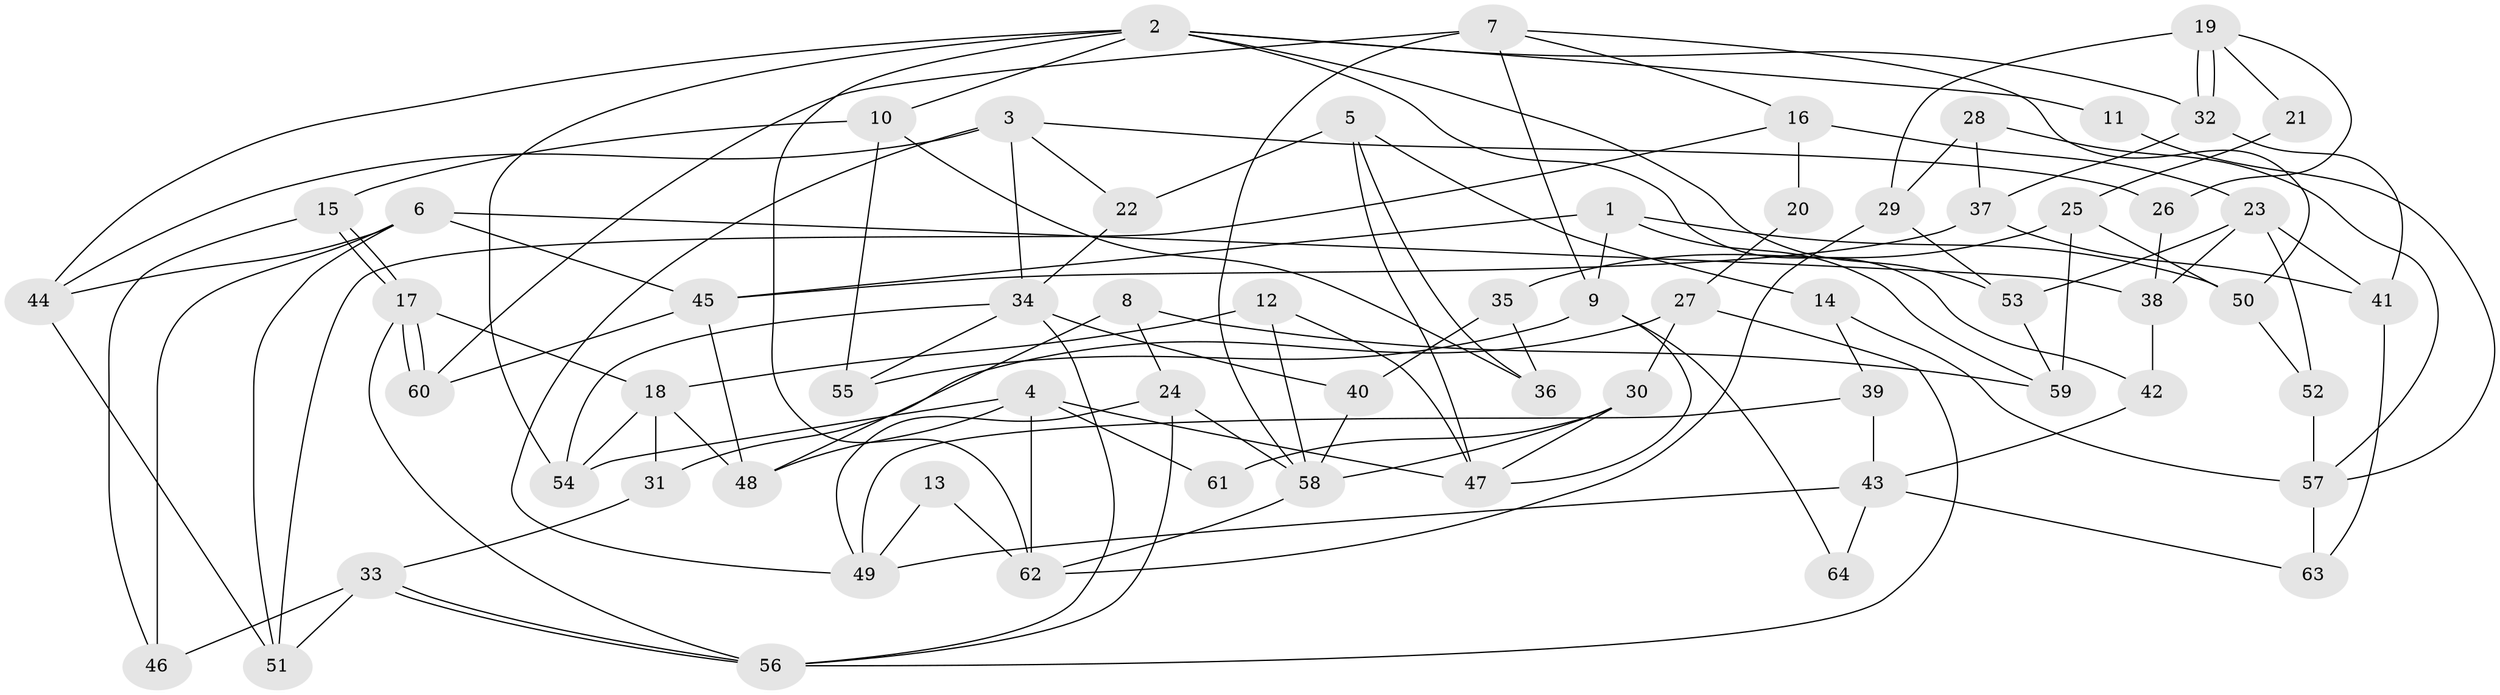 // Generated by graph-tools (version 1.1) at 2025/11/02/27/25 16:11:19]
// undirected, 64 vertices, 128 edges
graph export_dot {
graph [start="1"]
  node [color=gray90,style=filled];
  1;
  2;
  3;
  4;
  5;
  6;
  7;
  8;
  9;
  10;
  11;
  12;
  13;
  14;
  15;
  16;
  17;
  18;
  19;
  20;
  21;
  22;
  23;
  24;
  25;
  26;
  27;
  28;
  29;
  30;
  31;
  32;
  33;
  34;
  35;
  36;
  37;
  38;
  39;
  40;
  41;
  42;
  43;
  44;
  45;
  46;
  47;
  48;
  49;
  50;
  51;
  52;
  53;
  54;
  55;
  56;
  57;
  58;
  59;
  60;
  61;
  62;
  63;
  64;
  1 -- 45;
  1 -- 59;
  1 -- 9;
  1 -- 50;
  2 -- 62;
  2 -- 54;
  2 -- 10;
  2 -- 11;
  2 -- 32;
  2 -- 42;
  2 -- 44;
  2 -- 53;
  3 -- 34;
  3 -- 22;
  3 -- 26;
  3 -- 44;
  3 -- 49;
  4 -- 62;
  4 -- 48;
  4 -- 47;
  4 -- 54;
  4 -- 61;
  5 -- 36;
  5 -- 47;
  5 -- 14;
  5 -- 22;
  6 -- 51;
  6 -- 44;
  6 -- 38;
  6 -- 45;
  6 -- 46;
  7 -- 60;
  7 -- 50;
  7 -- 9;
  7 -- 16;
  7 -- 58;
  8 -- 48;
  8 -- 24;
  8 -- 59;
  9 -- 47;
  9 -- 55;
  9 -- 64;
  10 -- 55;
  10 -- 15;
  10 -- 36;
  11 -- 57;
  12 -- 58;
  12 -- 47;
  12 -- 18;
  13 -- 49;
  13 -- 62;
  14 -- 39;
  14 -- 57;
  15 -- 17;
  15 -- 17;
  15 -- 46;
  16 -- 51;
  16 -- 20;
  16 -- 23;
  17 -- 60;
  17 -- 60;
  17 -- 18;
  17 -- 56;
  18 -- 31;
  18 -- 48;
  18 -- 54;
  19 -- 32;
  19 -- 32;
  19 -- 29;
  19 -- 21;
  19 -- 26;
  20 -- 27;
  21 -- 25;
  22 -- 34;
  23 -- 38;
  23 -- 41;
  23 -- 52;
  23 -- 53;
  24 -- 58;
  24 -- 56;
  24 -- 49;
  25 -- 59;
  25 -- 50;
  25 -- 35;
  26 -- 38;
  27 -- 31;
  27 -- 56;
  27 -- 30;
  28 -- 37;
  28 -- 57;
  28 -- 29;
  29 -- 53;
  29 -- 62;
  30 -- 47;
  30 -- 58;
  30 -- 61;
  31 -- 33;
  32 -- 37;
  32 -- 41;
  33 -- 46;
  33 -- 56;
  33 -- 56;
  33 -- 51;
  34 -- 54;
  34 -- 56;
  34 -- 40;
  34 -- 55;
  35 -- 40;
  35 -- 36;
  37 -- 41;
  37 -- 45;
  38 -- 42;
  39 -- 49;
  39 -- 43;
  40 -- 58;
  41 -- 63;
  42 -- 43;
  43 -- 49;
  43 -- 63;
  43 -- 64;
  44 -- 51;
  45 -- 48;
  45 -- 60;
  50 -- 52;
  52 -- 57;
  53 -- 59;
  57 -- 63;
  58 -- 62;
}
